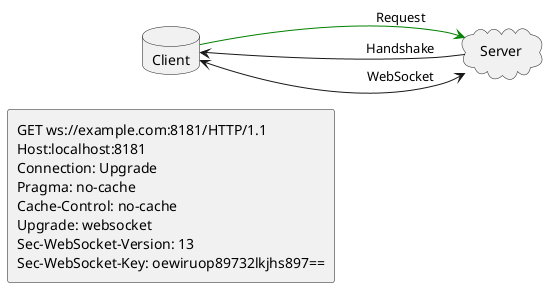 @startuml
allow_mixing
left to right direction
agent Headers [
    GET ws://example.com:8181/HTTP/1.1
    Host:localhost:8181
    Connection: Upgrade
    Pragma: no-cache
    Cache-Control: no-cache
    Upgrade: websocket
    Sec-WebSocket-Version: 13
    Sec-WebSocket-Key: oewiruop89732lkjhs897==
]

database Client
cloud Server

Client -[#green]-> Server: Request
Client <-- Server: Handshake
Client <--> Server: WebSocket


@enduml
